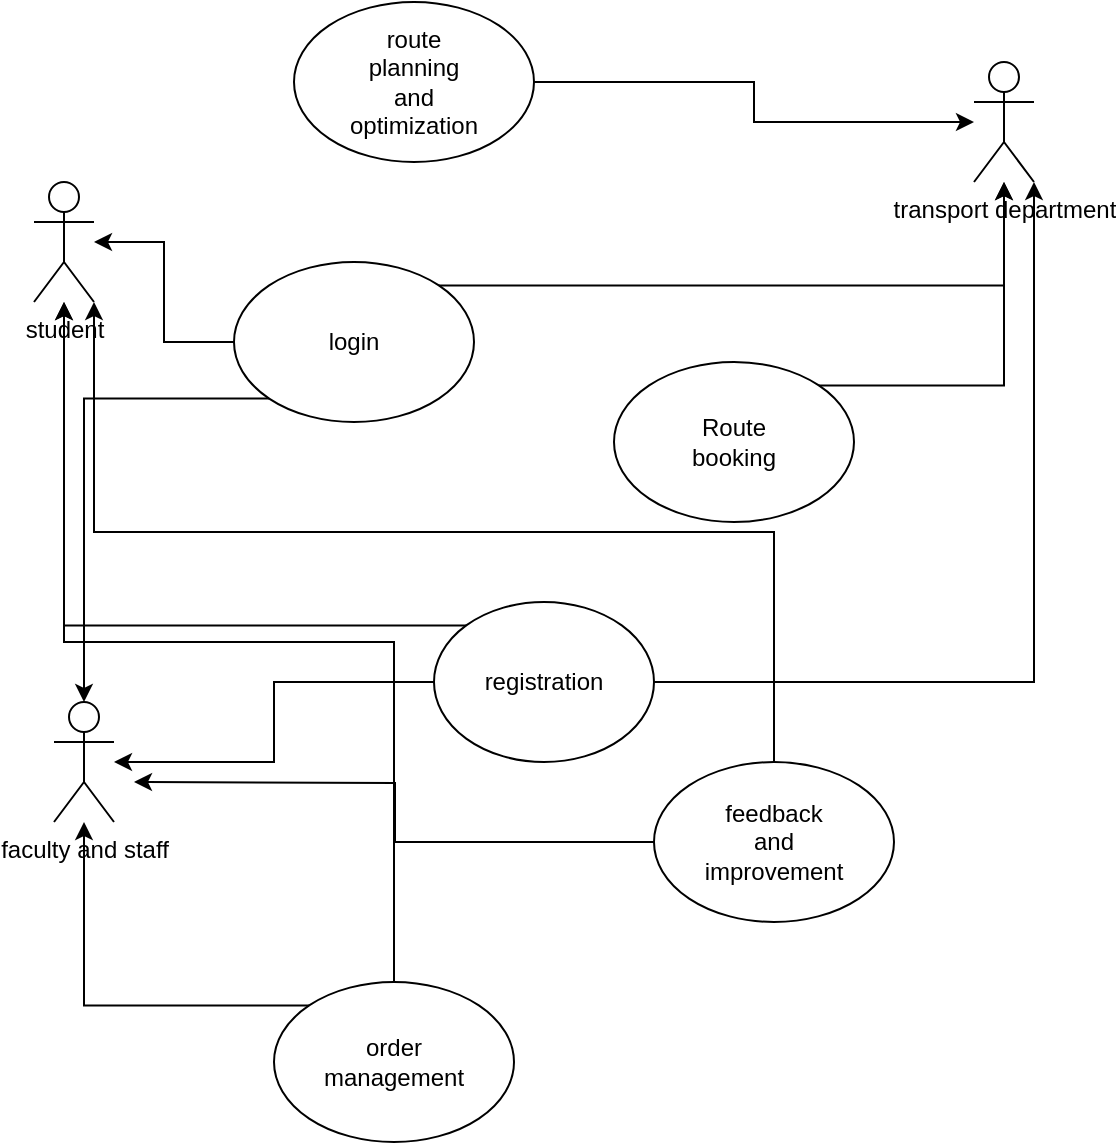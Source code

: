 <mxfile version="22.1.0" type="github">
  <diagram name="Page-1" id="6qLZRCsiMeDUsU_uUN1J">
    <mxGraphModel dx="934" dy="493" grid="1" gridSize="10" guides="1" tooltips="1" connect="1" arrows="1" fold="1" page="1" pageScale="1" pageWidth="850" pageHeight="1100" math="0" shadow="0">
      <root>
        <mxCell id="0" />
        <mxCell id="1" parent="0" />
        <mxCell id="rky6sCS43C7XTJoMk8mn-50" value="" style="group" vertex="1" connectable="0" parent="1">
          <mxGeometry x="260" y="190" width="500" height="570" as="geometry" />
        </mxCell>
        <mxCell id="rky6sCS43C7XTJoMk8mn-27" value="" style="group" vertex="1" connectable="0" parent="rky6sCS43C7XTJoMk8mn-50">
          <mxGeometry x="130" width="120" height="80" as="geometry" />
        </mxCell>
        <mxCell id="rky6sCS43C7XTJoMk8mn-22" value="" style="ellipse;whiteSpace=wrap;html=1;" vertex="1" parent="rky6sCS43C7XTJoMk8mn-27">
          <mxGeometry width="120" height="80" as="geometry" />
        </mxCell>
        <mxCell id="rky6sCS43C7XTJoMk8mn-23" value="route planning and optimization" style="text;html=1;strokeColor=none;fillColor=none;align=center;verticalAlign=middle;whiteSpace=wrap;rounded=0;" vertex="1" parent="rky6sCS43C7XTJoMk8mn-27">
          <mxGeometry x="30" y="25" width="60" height="30" as="geometry" />
        </mxCell>
        <mxCell id="rky6sCS43C7XTJoMk8mn-29" value="" style="group" vertex="1" connectable="0" parent="rky6sCS43C7XTJoMk8mn-50">
          <mxGeometry x="120" y="490" width="120" height="80" as="geometry" />
        </mxCell>
        <mxCell id="rky6sCS43C7XTJoMk8mn-19" value="" style="ellipse;whiteSpace=wrap;html=1;" vertex="1" parent="rky6sCS43C7XTJoMk8mn-29">
          <mxGeometry width="120" height="80" as="geometry" />
        </mxCell>
        <mxCell id="rky6sCS43C7XTJoMk8mn-21" value="order management" style="text;html=1;strokeColor=none;fillColor=none;align=center;verticalAlign=middle;whiteSpace=wrap;rounded=0;" vertex="1" parent="rky6sCS43C7XTJoMk8mn-29">
          <mxGeometry x="30" y="25" width="60" height="30" as="geometry" />
        </mxCell>
        <mxCell id="rky6sCS43C7XTJoMk8mn-9" value="" style="group" vertex="1" connectable="0" parent="rky6sCS43C7XTJoMk8mn-50">
          <mxGeometry x="200" y="300" width="110" height="80" as="geometry" />
        </mxCell>
        <mxCell id="rky6sCS43C7XTJoMk8mn-5" value="" style="ellipse;whiteSpace=wrap;html=1;" vertex="1" parent="rky6sCS43C7XTJoMk8mn-9">
          <mxGeometry width="110" height="80" as="geometry" />
        </mxCell>
        <mxCell id="rky6sCS43C7XTJoMk8mn-7" value="registration" style="text;html=1;strokeColor=none;fillColor=none;align=center;verticalAlign=middle;whiteSpace=wrap;rounded=0;" vertex="1" parent="rky6sCS43C7XTJoMk8mn-9">
          <mxGeometry x="25" y="25" width="60" height="30" as="geometry" />
        </mxCell>
        <mxCell id="rky6sCS43C7XTJoMk8mn-31" value="student" style="shape=umlActor;verticalLabelPosition=bottom;verticalAlign=top;html=1;outlineConnect=0;" vertex="1" parent="rky6sCS43C7XTJoMk8mn-50">
          <mxGeometry y="90" width="30" height="60" as="geometry" />
        </mxCell>
        <mxCell id="rky6sCS43C7XTJoMk8mn-33" value="transport department" style="shape=umlActor;verticalLabelPosition=bottom;verticalAlign=top;html=1;outlineConnect=0;" vertex="1" parent="rky6sCS43C7XTJoMk8mn-50">
          <mxGeometry x="470" y="30" width="30" height="60" as="geometry" />
        </mxCell>
        <mxCell id="rky6sCS43C7XTJoMk8mn-34" value="faculty and staff" style="shape=umlActor;verticalLabelPosition=bottom;verticalAlign=top;html=1;outlineConnect=0;" vertex="1" parent="rky6sCS43C7XTJoMk8mn-50">
          <mxGeometry x="10" y="350" width="30" height="60" as="geometry" />
        </mxCell>
        <mxCell id="rky6sCS43C7XTJoMk8mn-35" style="edgeStyle=orthogonalEdgeStyle;rounded=0;orthogonalLoop=1;jettySize=auto;html=1;exitX=0;exitY=0.5;exitDx=0;exitDy=0;" edge="1" parent="rky6sCS43C7XTJoMk8mn-50" source="rky6sCS43C7XTJoMk8mn-8" target="rky6sCS43C7XTJoMk8mn-31">
          <mxGeometry relative="1" as="geometry" />
        </mxCell>
        <mxCell id="rky6sCS43C7XTJoMk8mn-37" value="" style="group" vertex="1" connectable="0" parent="rky6sCS43C7XTJoMk8mn-50">
          <mxGeometry x="290" y="180" width="120" height="80" as="geometry" />
        </mxCell>
        <mxCell id="rky6sCS43C7XTJoMk8mn-15" value="" style="ellipse;whiteSpace=wrap;html=1;" vertex="1" parent="rky6sCS43C7XTJoMk8mn-37">
          <mxGeometry width="120" height="80" as="geometry" />
        </mxCell>
        <mxCell id="rky6sCS43C7XTJoMk8mn-18" value="Route booking" style="text;html=1;strokeColor=none;fillColor=none;align=center;verticalAlign=middle;whiteSpace=wrap;rounded=0;" vertex="1" parent="rky6sCS43C7XTJoMk8mn-37">
          <mxGeometry x="30" y="25" width="60" height="30" as="geometry" />
        </mxCell>
        <mxCell id="rky6sCS43C7XTJoMk8mn-14" value="" style="group" vertex="1" connectable="0" parent="rky6sCS43C7XTJoMk8mn-50">
          <mxGeometry x="100" y="130" width="120" height="80" as="geometry" />
        </mxCell>
        <mxCell id="rky6sCS43C7XTJoMk8mn-8" value="" style="ellipse;whiteSpace=wrap;html=1;" vertex="1" parent="rky6sCS43C7XTJoMk8mn-14">
          <mxGeometry width="120" height="80" as="geometry" />
        </mxCell>
        <mxCell id="rky6sCS43C7XTJoMk8mn-13" value="login" style="text;html=1;strokeColor=none;fillColor=none;align=center;verticalAlign=middle;whiteSpace=wrap;rounded=0;" vertex="1" parent="rky6sCS43C7XTJoMk8mn-14">
          <mxGeometry x="30" y="25" width="60" height="30" as="geometry" />
        </mxCell>
        <mxCell id="rky6sCS43C7XTJoMk8mn-38" style="edgeStyle=orthogonalEdgeStyle;rounded=0;orthogonalLoop=1;jettySize=auto;html=1;exitX=0;exitY=0;exitDx=0;exitDy=0;" edge="1" parent="rky6sCS43C7XTJoMk8mn-50" source="rky6sCS43C7XTJoMk8mn-5" target="rky6sCS43C7XTJoMk8mn-31">
          <mxGeometry relative="1" as="geometry" />
        </mxCell>
        <mxCell id="rky6sCS43C7XTJoMk8mn-39" style="edgeStyle=orthogonalEdgeStyle;rounded=0;orthogonalLoop=1;jettySize=auto;html=1;exitX=1;exitY=0;exitDx=0;exitDy=0;" edge="1" parent="rky6sCS43C7XTJoMk8mn-50" source="rky6sCS43C7XTJoMk8mn-8" target="rky6sCS43C7XTJoMk8mn-33">
          <mxGeometry relative="1" as="geometry" />
        </mxCell>
        <mxCell id="rky6sCS43C7XTJoMk8mn-40" style="edgeStyle=orthogonalEdgeStyle;rounded=0;orthogonalLoop=1;jettySize=auto;html=1;exitX=0;exitY=1;exitDx=0;exitDy=0;" edge="1" parent="rky6sCS43C7XTJoMk8mn-50" source="rky6sCS43C7XTJoMk8mn-8" target="rky6sCS43C7XTJoMk8mn-34">
          <mxGeometry relative="1" as="geometry" />
        </mxCell>
        <mxCell id="rky6sCS43C7XTJoMk8mn-41" style="edgeStyle=orthogonalEdgeStyle;rounded=0;orthogonalLoop=1;jettySize=auto;html=1;exitX=0;exitY=0.5;exitDx=0;exitDy=0;" edge="1" parent="rky6sCS43C7XTJoMk8mn-50" source="rky6sCS43C7XTJoMk8mn-5" target="rky6sCS43C7XTJoMk8mn-34">
          <mxGeometry relative="1" as="geometry" />
        </mxCell>
        <mxCell id="rky6sCS43C7XTJoMk8mn-42" style="edgeStyle=orthogonalEdgeStyle;rounded=0;orthogonalLoop=1;jettySize=auto;html=1;exitX=1;exitY=0.5;exitDx=0;exitDy=0;entryX=1;entryY=1;entryDx=0;entryDy=0;entryPerimeter=0;" edge="1" parent="rky6sCS43C7XTJoMk8mn-50" source="rky6sCS43C7XTJoMk8mn-5" target="rky6sCS43C7XTJoMk8mn-33">
          <mxGeometry relative="1" as="geometry" />
        </mxCell>
        <mxCell id="rky6sCS43C7XTJoMk8mn-30" value="" style="group" vertex="1" connectable="0" parent="rky6sCS43C7XTJoMk8mn-50">
          <mxGeometry x="310" y="380" width="120" height="80" as="geometry" />
        </mxCell>
        <mxCell id="rky6sCS43C7XTJoMk8mn-46" style="edgeStyle=orthogonalEdgeStyle;rounded=0;orthogonalLoop=1;jettySize=auto;html=1;exitX=0;exitY=0.5;exitDx=0;exitDy=0;" edge="1" parent="rky6sCS43C7XTJoMk8mn-30" source="rky6sCS43C7XTJoMk8mn-24">
          <mxGeometry relative="1" as="geometry">
            <mxPoint x="-260" y="10" as="targetPoint" />
          </mxGeometry>
        </mxCell>
        <mxCell id="rky6sCS43C7XTJoMk8mn-24" value="" style="ellipse;whiteSpace=wrap;html=1;" vertex="1" parent="rky6sCS43C7XTJoMk8mn-30">
          <mxGeometry width="120" height="80" as="geometry" />
        </mxCell>
        <mxCell id="rky6sCS43C7XTJoMk8mn-26" value="feedback and improvement" style="text;html=1;strokeColor=none;fillColor=none;align=center;verticalAlign=middle;whiteSpace=wrap;rounded=0;" vertex="1" parent="rky6sCS43C7XTJoMk8mn-30">
          <mxGeometry x="30" y="25" width="60" height="30" as="geometry" />
        </mxCell>
        <mxCell id="rky6sCS43C7XTJoMk8mn-44" style="edgeStyle=orthogonalEdgeStyle;rounded=0;orthogonalLoop=1;jettySize=auto;html=1;exitX=1;exitY=0.5;exitDx=0;exitDy=0;" edge="1" parent="rky6sCS43C7XTJoMk8mn-50" source="rky6sCS43C7XTJoMk8mn-22" target="rky6sCS43C7XTJoMk8mn-33">
          <mxGeometry relative="1" as="geometry" />
        </mxCell>
        <mxCell id="rky6sCS43C7XTJoMk8mn-45" style="edgeStyle=orthogonalEdgeStyle;rounded=0;orthogonalLoop=1;jettySize=auto;html=1;exitX=0.5;exitY=0;exitDx=0;exitDy=0;entryX=1;entryY=1;entryDx=0;entryDy=0;entryPerimeter=0;" edge="1" parent="rky6sCS43C7XTJoMk8mn-50" source="rky6sCS43C7XTJoMk8mn-24" target="rky6sCS43C7XTJoMk8mn-31">
          <mxGeometry relative="1" as="geometry" />
        </mxCell>
        <mxCell id="rky6sCS43C7XTJoMk8mn-47" style="edgeStyle=orthogonalEdgeStyle;rounded=0;orthogonalLoop=1;jettySize=auto;html=1;exitX=1;exitY=0;exitDx=0;exitDy=0;" edge="1" parent="rky6sCS43C7XTJoMk8mn-50" source="rky6sCS43C7XTJoMk8mn-15" target="rky6sCS43C7XTJoMk8mn-33">
          <mxGeometry relative="1" as="geometry" />
        </mxCell>
        <mxCell id="rky6sCS43C7XTJoMk8mn-48" style="edgeStyle=orthogonalEdgeStyle;rounded=0;orthogonalLoop=1;jettySize=auto;html=1;exitX=0;exitY=0;exitDx=0;exitDy=0;" edge="1" parent="rky6sCS43C7XTJoMk8mn-50" source="rky6sCS43C7XTJoMk8mn-19" target="rky6sCS43C7XTJoMk8mn-34">
          <mxGeometry relative="1" as="geometry" />
        </mxCell>
        <mxCell id="rky6sCS43C7XTJoMk8mn-49" style="edgeStyle=orthogonalEdgeStyle;rounded=0;orthogonalLoop=1;jettySize=auto;html=1;exitX=0.5;exitY=0;exitDx=0;exitDy=0;" edge="1" parent="rky6sCS43C7XTJoMk8mn-50" source="rky6sCS43C7XTJoMk8mn-19" target="rky6sCS43C7XTJoMk8mn-31">
          <mxGeometry relative="1" as="geometry" />
        </mxCell>
      </root>
    </mxGraphModel>
  </diagram>
</mxfile>
